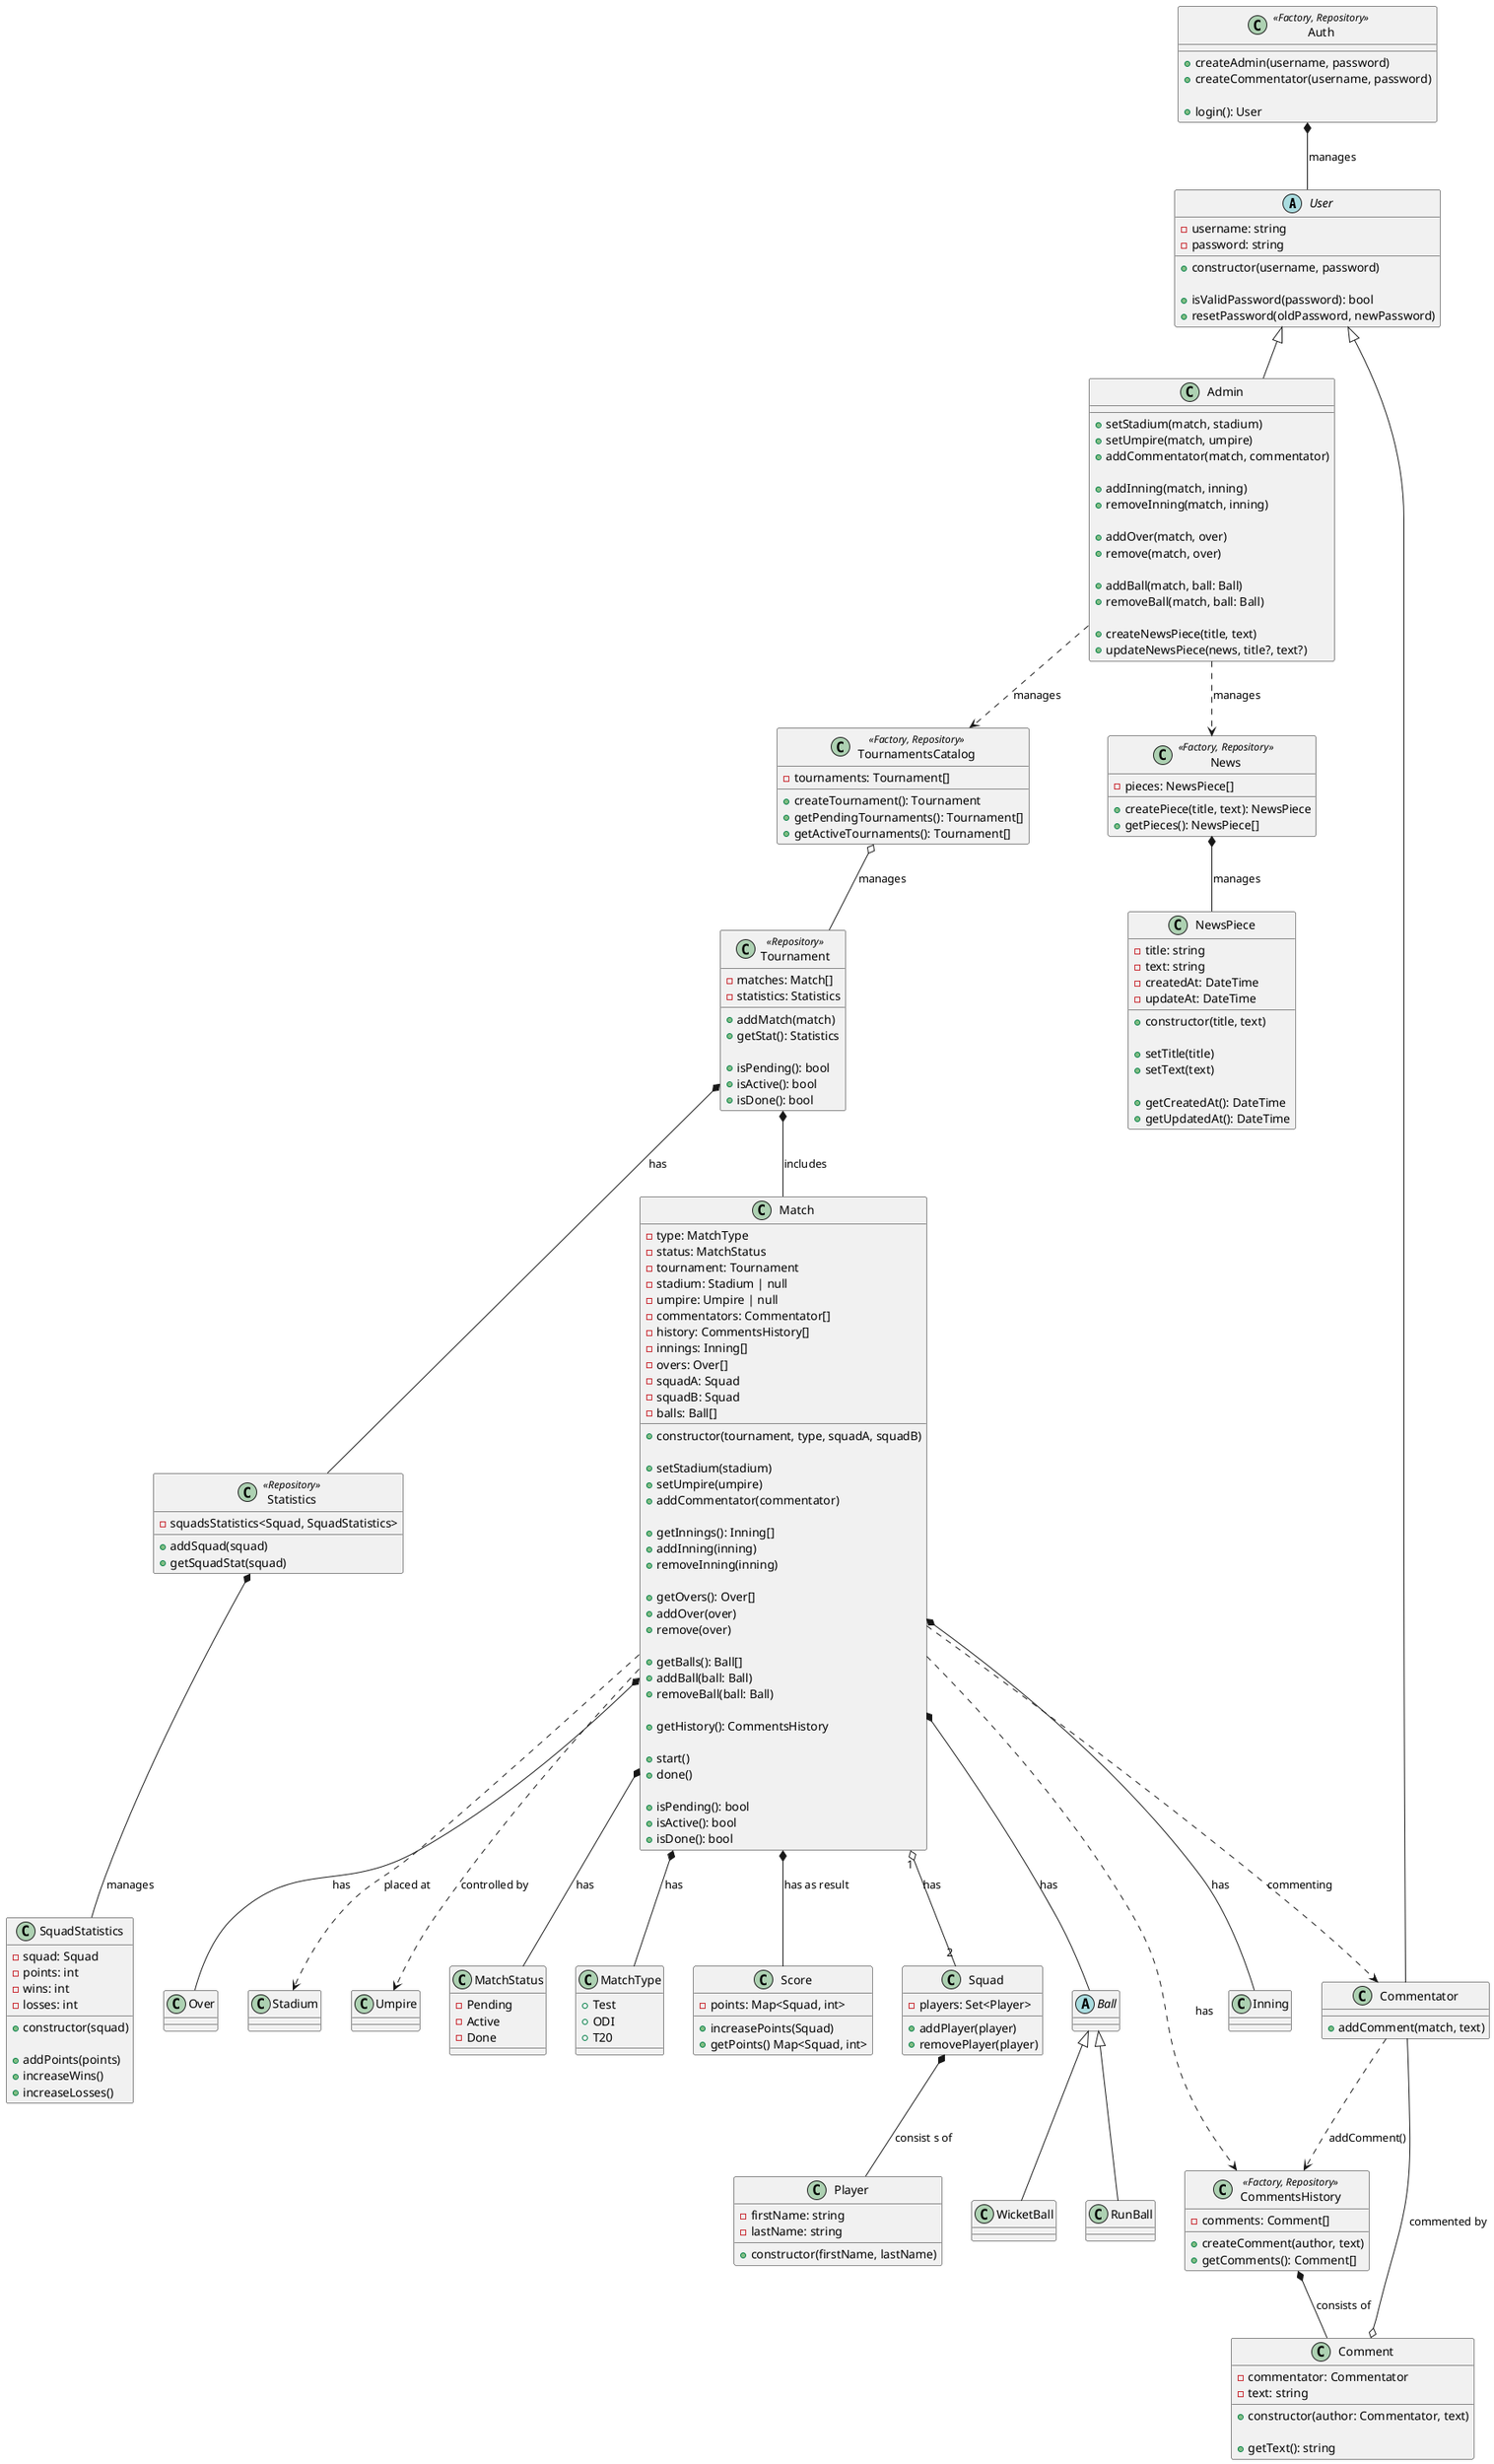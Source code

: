 @startuml
abstract User {
    - username: string
    - password: string
    + constructor(username, password)

    + isValidPassword(password): bool
    + resetPassword(oldPassword, newPassword)
}

class Admin extends User {
    + setStadium(match, stadium)
    + setUmpire(match, umpire)
    + addCommentator(match, commentator)

    + addInning(match, inning)
    + removeInning(match, inning)

    + addOver(match, over)
    + remove(match, over)

    + addBall(match, ball: Ball)
    + removeBall(match, ball: Ball)

    + createNewsPiece(title, text)
    + updateNewsPiece(news, title?, text?)
}
Admin ..> TournamentsCatalog: manages
Admin ..> News: manages

class Commentator extends User {
    + addComment(match, text)
}
Commentator ..> CommentsHistory: addComment()

class Auth <<Factory, Repository>>{
    + createAdmin(username, password)
    + createCommentator(username, password)

    + login(): User
}
Auth *-- User: manages

class Player {
    - firstName: string
    - lastName: string
    + constructor(firstName, lastName)
}

class Squad {
    - players: Set<Player>
    + addPlayer(player)
    + removePlayer(player)
}
Squad *-- Player: consist s of

abstract Ball {
}

class WicketBall extends Ball {
}

class RunBall extends Ball {
}

class Inning {
}
class Over {
}

class Stadium {
}

class Umpire {
}

class MatchStatus {
    - Pending
    - Active
    - Done
}

class MatchType {
    + Test
    + ODI
    + T20
}

class Score {
    - points: Map<Squad, int>
    + increasePoints(Squad)
    + getPoints() Map<Squad, int>
}

class Comment {
    - commentator: Commentator
    - text: string
    + constructor(author: Commentator, text)

    + getText(): string
}
Comment o-- Commentator: commented by

class CommentsHistory <<Factory, Repository>> {
    - comments: Comment[]
    + createComment(author, text)
    + getComments(): Comment[]
}
CommentsHistory *-- Comment: consists of

class Match {
    - type: MatchType
    - status: MatchStatus
    - tournament: Tournament
    - stadium: Stadium | null
    - umpire: Umpire | null
    - commentators: Commentator[]
    - history: CommentsHistory[]
    - innings: Inning[]
    - overs: Over[]
    - squadA: Squad
    - squadB: Squad
    - balls: Ball[]
    + constructor(tournament, type, squadA, squadB)

    + setStadium(stadium)
    + setUmpire(umpire)
    + addCommentator(commentator)

    + getInnings(): Inning[]
    + addInning(inning)
    + removeInning(inning)

    + getOvers(): Over[]
    + addOver(over)
    + remove(over)

    + getBalls(): Ball[]
    + addBall(ball: Ball)
    + removeBall(ball: Ball)

    + getHistory(): CommentsHistory

    + start()
    + done()

    + isPending(): bool
    + isActive(): bool
    + isDone(): bool
}
Match *-- MatchStatus: has
Match *-- MatchType: has
Match *-- Inning: has
Match *-- Over: has
Match "1" o-- "2" Squad: has
Match *-- Ball: has
Match *-- Score: has as result
Match ..> Stadium: placed at
Match ..> Umpire: controlled by
Match ..> Commentator: commenting
Match ..> CommentsHistory: has

class SquadStatistics {
    - squad: Squad
    - points: int
    - wins: int
    - losses: int

    + constructor(squad)

    + addPoints(points)
    + increaseWins()
    + increaseLosses()
}

class Statistics <<Repository>> {
    - squadsStatistics<Squad, SquadStatistics>
    + addSquad(squad)
    + getSquadStat(squad)
}
Statistics *-- SquadStatistics: manages

class Tournament <<Repository>> {
    - matches: Match[]
    - statistics: Statistics
    + addMatch(match)
    + getStat(): Statistics

    + isPending(): bool
    + isActive(): bool
    + isDone(): bool
}
Tournament *-- Match: includes
Tournament *-- Statistics: has

class TournamentsCatalog <<Factory, Repository>> {
    - tournaments: Tournament[]
    + createTournament(): Tournament
    + getPendingTournaments(): Tournament[]
    + getActiveTournaments(): Tournament[]
}
TournamentsCatalog o-- Tournament: manages

class NewsPiece {
    - title: string
    - text: string
    - createdAt: DateTime
    - updateAt: DateTime
    + constructor(title, text)

    + setTitle(title)
    + setText(text)

    + getCreatedAt(): DateTime
    + getUpdatedAt(): DateTime
}

class News <<Factory, Repository>> {
    - pieces: NewsPiece[]
    + createPiece(title, text): NewsPiece
    + getPieces(): NewsPiece[]
}
News *-- NewsPiece: manages

' Over, Inning, Ball
' Player statistics, squad statistics

@enduml
